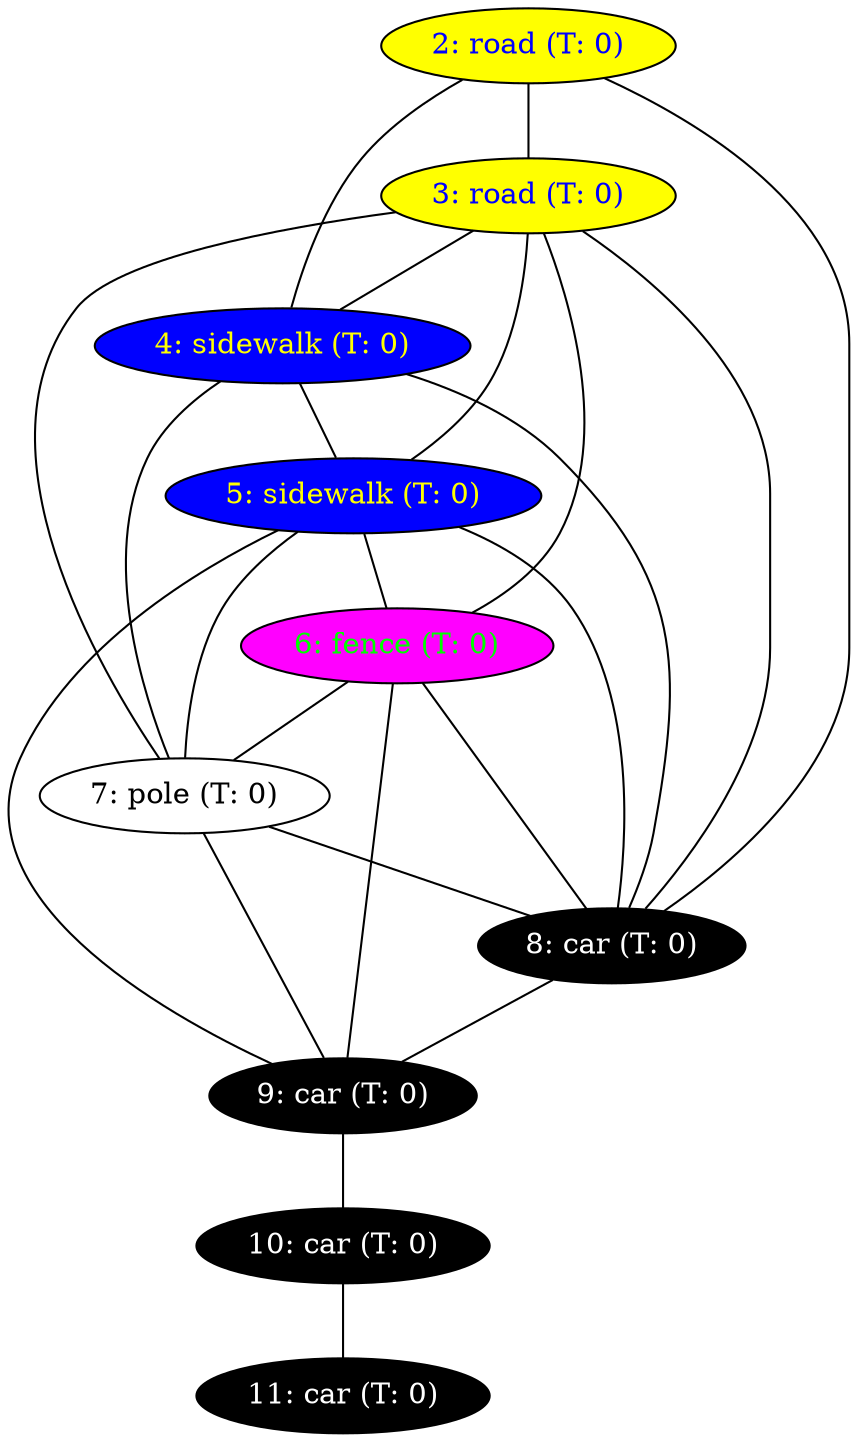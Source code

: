 // Num vertices: 10
// Num edges: 23
graph semantic_graph {
	2 [ label="2: road (T: 0)", fillcolor="#ffff00", fontcolor="#0000ff", pos = "36.7961, 109.279!", style=filled ] // 3D pos: 36.7961 109.279 2.03078 // Observers: 0,
	3 [ label="3: road (T: 0)", fillcolor="#ffff00", fontcolor="#0000ff", pos = "41.6661, 117.603!", style=filled ] // 3D pos: 41.6661 117.603 1.64887 // Observers: 0,
	4 [ label="4: sidewalk (T: 0)", fillcolor="#0000ff", fontcolor="#ffff00", pos = "40.5729, 113.919!", style=filled ] // 3D pos: 40.5729 113.919 2.08202 // Observers: 0,
	5 [ label="5: sidewalk (T: 0)", fillcolor="#0000ff", fontcolor="#ffff00", pos = "39.7301, 122.02!", style=filled ] // 3D pos: 39.7301  122.02 2.08752 // Observers: 0,
	6 [ label="6: fence (T: 0)", fillcolor="#ff00ff", fontcolor="#00ff00", pos = "35.3698, 126.427!", style=filled ] // 3D pos: 35.3698 126.427  2.7455 // Observers: 0,
	7 [ label="7: pole (T: 0)", fillcolor="#ffffff", fontcolor="#000000", pos = "40.7771, 121.359!", style=filled ] // 3D pos: 40.7771 121.359 2.32973 // Observers: 0,
	8 [ label="8: car (T: 0)", fillcolor="#000000", fontcolor="#ffffff", pos = "36.3176, 120.909!", style=filled ] // 3D pos: 36.3176 120.909 2.31108 // Observers: 0,
	9 [ label="9: car (T: 0)", fillcolor="#000000", fontcolor="#ffffff", pos = "29.7477, 120.81!", style=filled ] // 3D pos: 29.7477  120.81 2.33007 // Observers: 0,
	10 [ label="10: car (T: 0)", fillcolor="#000000", fontcolor="#ffffff", pos = "22.5979, 120.637!", style=filled ] // 3D pos: 22.5979 120.637 2.38508 // Observers: 0,
	11 [ label="11: car (T: 0)", fillcolor="#000000", fontcolor="#ffffff", pos = "6.30613, 119.093!", style=filled ] // 3D pos: 6.30613 119.093 2.39058 // Observers: 0,
	2--3 [ penwidth=1 ]
	2--4 [ penwidth=1 ]
	2--8 [ penwidth=1 ]
	3--4 [ penwidth=1 ]
	3--5 [ penwidth=1 ]
	3--6 [ penwidth=1 ]
	3--7 [ penwidth=1 ]
	3--8 [ penwidth=1 ]
	4--5 [ penwidth=1 ]
	4--7 [ penwidth=1 ]
	4--8 [ penwidth=1 ]
	5--6 [ penwidth=1 ]
	5--7 [ penwidth=1 ]
	5--8 [ penwidth=1 ]
	5--9 [ penwidth=1 ]
	6--7 [ penwidth=1 ]
	6--8 [ penwidth=1 ]
	6--9 [ penwidth=1 ]
	7--8 [ penwidth=1 ]
	7--9 [ penwidth=1 ]
	8--9 [ penwidth=1 ]
	9--10 [ penwidth=1 ]
	10--11 [ penwidth=1 ]
}